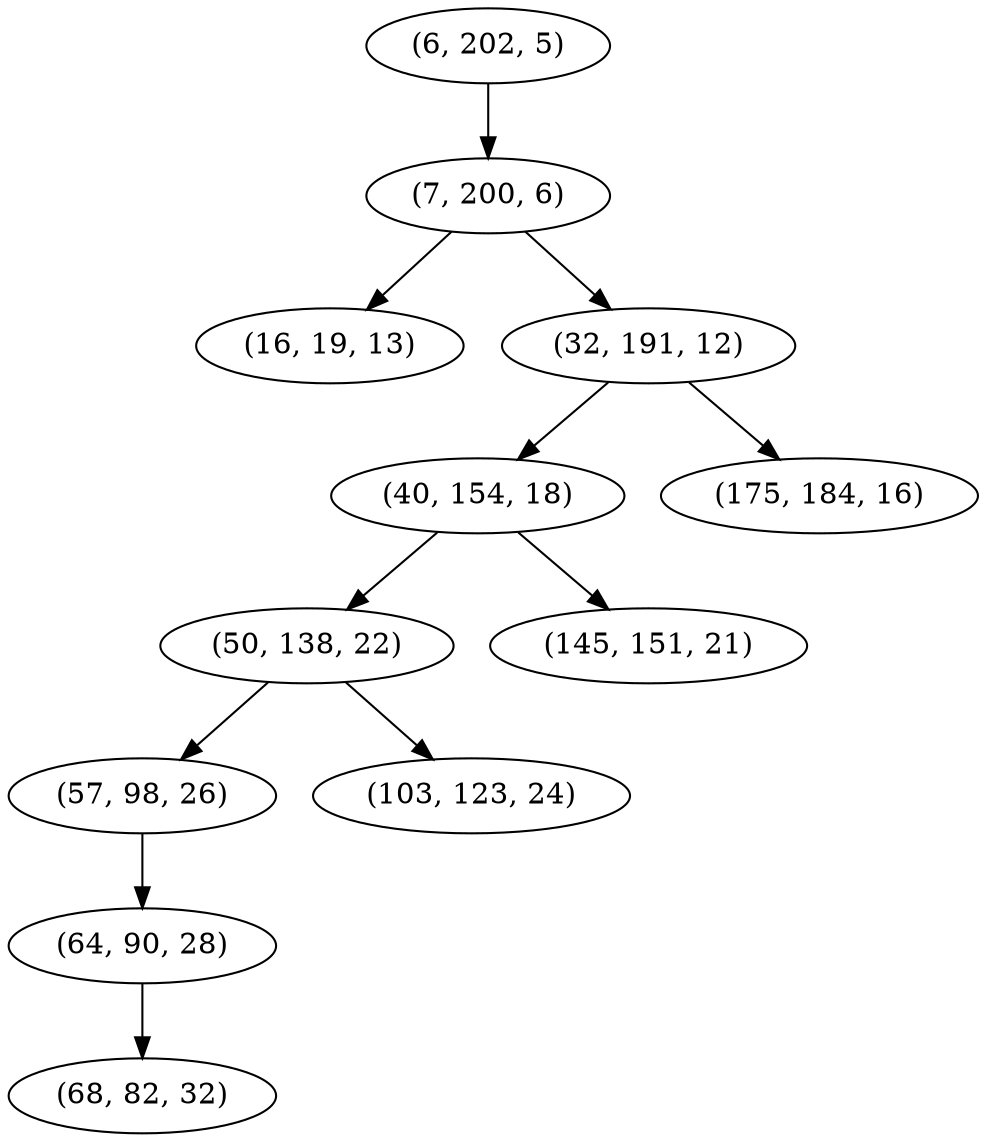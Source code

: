 digraph tree {
    "(6, 202, 5)";
    "(7, 200, 6)";
    "(16, 19, 13)";
    "(32, 191, 12)";
    "(40, 154, 18)";
    "(50, 138, 22)";
    "(57, 98, 26)";
    "(64, 90, 28)";
    "(68, 82, 32)";
    "(103, 123, 24)";
    "(145, 151, 21)";
    "(175, 184, 16)";
    "(6, 202, 5)" -> "(7, 200, 6)";
    "(7, 200, 6)" -> "(16, 19, 13)";
    "(7, 200, 6)" -> "(32, 191, 12)";
    "(32, 191, 12)" -> "(40, 154, 18)";
    "(32, 191, 12)" -> "(175, 184, 16)";
    "(40, 154, 18)" -> "(50, 138, 22)";
    "(40, 154, 18)" -> "(145, 151, 21)";
    "(50, 138, 22)" -> "(57, 98, 26)";
    "(50, 138, 22)" -> "(103, 123, 24)";
    "(57, 98, 26)" -> "(64, 90, 28)";
    "(64, 90, 28)" -> "(68, 82, 32)";
}
